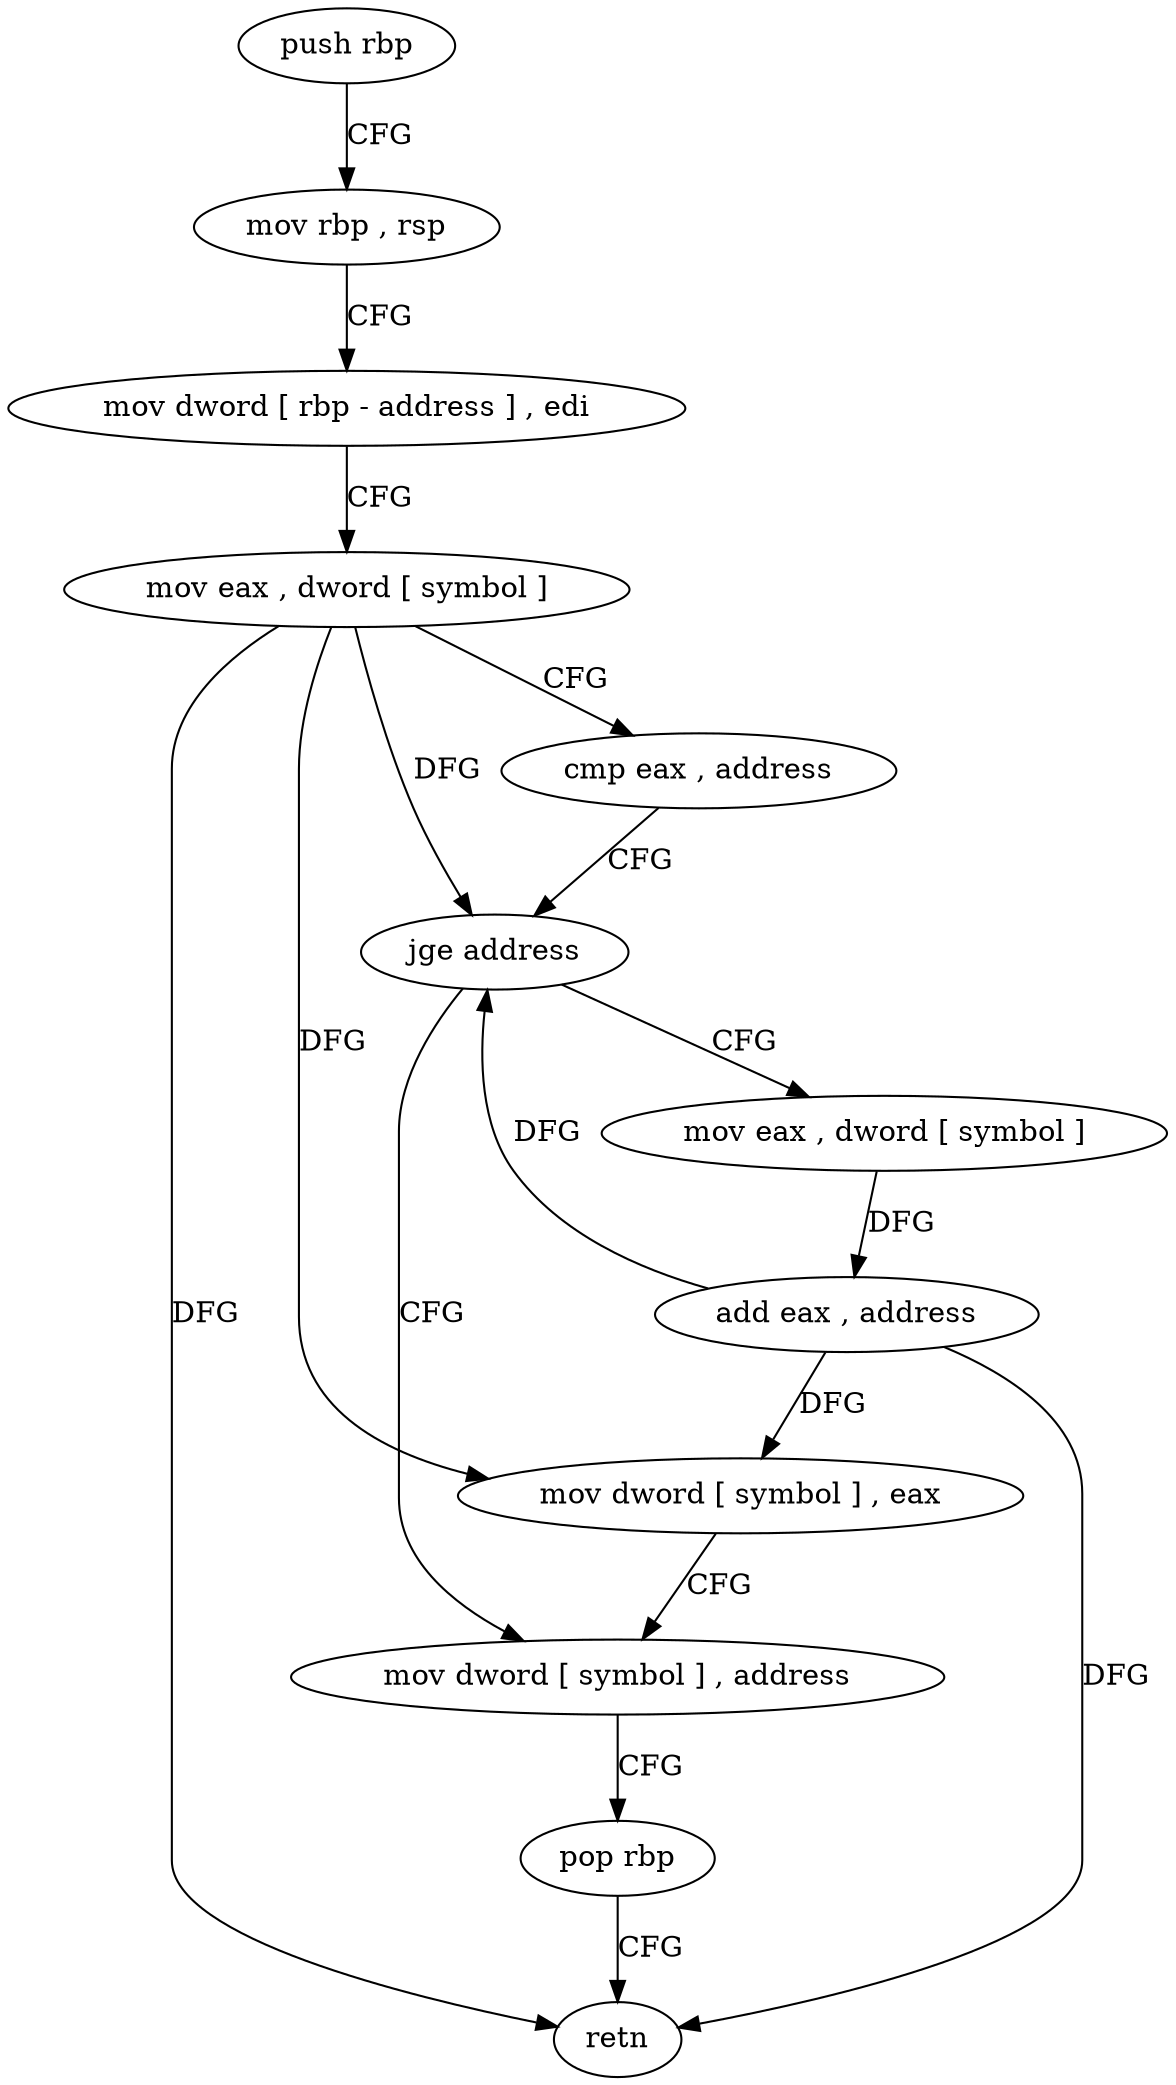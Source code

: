 digraph "func" {
"4211936" [label = "push rbp" ]
"4211937" [label = "mov rbp , rsp" ]
"4211940" [label = "mov dword [ rbp - address ] , edi" ]
"4211943" [label = "mov eax , dword [ symbol ]" ]
"4211950" [label = "cmp eax , address" ]
"4211955" [label = "jge address" ]
"4211978" [label = "mov dword [ symbol ] , address" ]
"4211961" [label = "mov eax , dword [ symbol ]" ]
"4211989" [label = "pop rbp" ]
"4211990" [label = "retn" ]
"4211968" [label = "add eax , address" ]
"4211971" [label = "mov dword [ symbol ] , eax" ]
"4211936" -> "4211937" [ label = "CFG" ]
"4211937" -> "4211940" [ label = "CFG" ]
"4211940" -> "4211943" [ label = "CFG" ]
"4211943" -> "4211950" [ label = "CFG" ]
"4211943" -> "4211955" [ label = "DFG" ]
"4211943" -> "4211990" [ label = "DFG" ]
"4211943" -> "4211971" [ label = "DFG" ]
"4211950" -> "4211955" [ label = "CFG" ]
"4211955" -> "4211978" [ label = "CFG" ]
"4211955" -> "4211961" [ label = "CFG" ]
"4211978" -> "4211989" [ label = "CFG" ]
"4211961" -> "4211968" [ label = "DFG" ]
"4211989" -> "4211990" [ label = "CFG" ]
"4211968" -> "4211971" [ label = "DFG" ]
"4211968" -> "4211955" [ label = "DFG" ]
"4211968" -> "4211990" [ label = "DFG" ]
"4211971" -> "4211978" [ label = "CFG" ]
}
